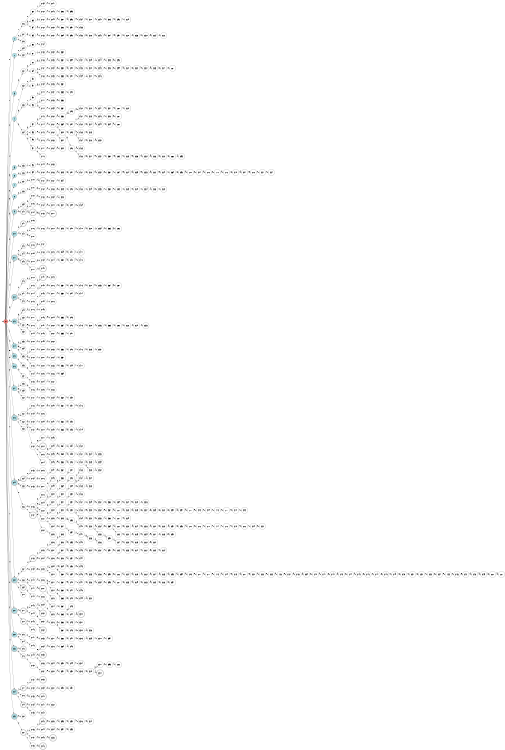 digraph APTAALF {
__start0 [style = invis, shape = none, label = "", width = 0, height = 0];

rankdir=LR;
size="8,5";

s0 [style="filled", color="black", fillcolor="#ff817b" shape="circle", label="q0"];
s1 [style="filled", color="black", fillcolor="powderblue" shape="circle", label="q1"];
s2 [style="filled", color="black", fillcolor="powderblue" shape="circle", label="q2"];
s3 [style="filled", color="black", fillcolor="powderblue" shape="circle", label="q3"];
s4 [style="filled", color="black", fillcolor="powderblue" shape="circle", label="q4"];
s5 [style="filled", color="black", fillcolor="powderblue" shape="circle", label="q5"];
s6 [style="filled", color="black", fillcolor="powderblue" shape="circle", label="q6"];
s7 [style="filled", color="black", fillcolor="powderblue" shape="circle", label="q7"];
s8 [style="filled", color="black", fillcolor="powderblue" shape="circle", label="q8"];
s9 [style="rounded,filled", color="black", fillcolor="powderblue" shape="doublecircle", label="q9"];
s10 [style="filled", color="black", fillcolor="powderblue" shape="circle", label="q10"];
s11 [style="rounded,filled", color="black", fillcolor="powderblue" shape="doublecircle", label="q11"];
s12 [style="rounded,filled", color="black", fillcolor="powderblue" shape="doublecircle", label="q12"];
s13 [style="filled", color="black", fillcolor="powderblue" shape="circle", label="q13"];
s14 [style="filled", color="black", fillcolor="powderblue" shape="circle", label="q14"];
s15 [style="filled", color="black", fillcolor="powderblue" shape="circle", label="q15"];
s16 [style="filled", color="black", fillcolor="powderblue" shape="circle", label="q16"];
s17 [style="filled", color="black", fillcolor="powderblue" shape="circle", label="q17"];
s18 [style="rounded,filled", color="black", fillcolor="powderblue" shape="doublecircle", label="q18"];
s19 [style="rounded,filled", color="black", fillcolor="powderblue" shape="doublecircle", label="q19"];
s20 [style="rounded,filled", color="black", fillcolor="powderblue" shape="doublecircle", label="q20"];
s21 [style="rounded,filled", color="black", fillcolor="powderblue" shape="doublecircle", label="q21"];
s22 [style="filled", color="black", fillcolor="powderblue" shape="circle", label="q22"];
s23 [style="rounded,filled", color="black", fillcolor="powderblue" shape="doublecircle", label="q23"];
s24 [style="rounded,filled", color="black", fillcolor="powderblue" shape="doublecircle", label="q24"];
s25 [style="rounded,filled", color="black", fillcolor="powderblue" shape="doublecircle", label="q25"];
s26 [style="filled", color="black", fillcolor="white" shape="circle", label="q26"];
s27 [style="filled", color="black", fillcolor="white" shape="circle", label="q27"];
s28 [style="filled", color="black", fillcolor="white" shape="circle", label="q28"];
s29 [style="filled", color="black", fillcolor="white" shape="circle", label="q29"];
s30 [style="filled", color="black", fillcolor="white" shape="circle", label="q30"];
s31 [style="filled", color="black", fillcolor="white" shape="circle", label="q31"];
s32 [style="filled", color="black", fillcolor="white" shape="circle", label="q32"];
s33 [style="filled", color="black", fillcolor="white" shape="circle", label="q33"];
s34 [style="filled", color="black", fillcolor="white" shape="circle", label="q34"];
s35 [style="filled", color="black", fillcolor="white" shape="circle", label="q35"];
s36 [style="filled", color="black", fillcolor="white" shape="circle", label="q36"];
s37 [style="filled", color="black", fillcolor="white" shape="circle", label="q37"];
s38 [style="filled", color="black", fillcolor="white" shape="circle", label="q38"];
s39 [style="filled", color="black", fillcolor="white" shape="circle", label="q39"];
s40 [style="rounded,filled", color="black", fillcolor="white" shape="doublecircle", label="q40"];
s41 [style="rounded,filled", color="black", fillcolor="white" shape="doublecircle", label="q41"];
s42 [style="filled", color="black", fillcolor="white" shape="circle", label="q42"];
s43 [style="filled", color="black", fillcolor="white" shape="circle", label="q43"];
s44 [style="filled", color="black", fillcolor="white" shape="circle", label="q44"];
s45 [style="rounded,filled", color="black", fillcolor="white" shape="doublecircle", label="q45"];
s46 [style="filled", color="black", fillcolor="white" shape="circle", label="q46"];
s47 [style="filled", color="black", fillcolor="white" shape="circle", label="q47"];
s48 [style="filled", color="black", fillcolor="white" shape="circle", label="q48"];
s49 [style="filled", color="black", fillcolor="white" shape="circle", label="q49"];
s50 [style="filled", color="black", fillcolor="white" shape="circle", label="q50"];
s51 [style="filled", color="black", fillcolor="white" shape="circle", label="q51"];
s52 [style="filled", color="black", fillcolor="white" shape="circle", label="q52"];
s53 [style="filled", color="black", fillcolor="white" shape="circle", label="q53"];
s54 [style="filled", color="black", fillcolor="white" shape="circle", label="q54"];
s55 [style="filled", color="black", fillcolor="white" shape="circle", label="q55"];
s56 [style="filled", color="black", fillcolor="white" shape="circle", label="q56"];
s57 [style="filled", color="black", fillcolor="white" shape="circle", label="q57"];
s58 [style="filled", color="black", fillcolor="white" shape="circle", label="q58"];
s59 [style="filled", color="black", fillcolor="white" shape="circle", label="q59"];
s60 [style="filled", color="black", fillcolor="white" shape="circle", label="q60"];
s61 [style="filled", color="black", fillcolor="white" shape="circle", label="q61"];
s62 [style="filled", color="black", fillcolor="white" shape="circle", label="q62"];
s63 [style="filled", color="black", fillcolor="white" shape="circle", label="q63"];
s64 [style="rounded,filled", color="black", fillcolor="white" shape="doublecircle", label="q64"];
s65 [style="filled", color="black", fillcolor="white" shape="circle", label="q65"];
s66 [style="filled", color="black", fillcolor="white" shape="circle", label="q66"];
s67 [style="filled", color="black", fillcolor="white" shape="circle", label="q67"];
s68 [style="filled", color="black", fillcolor="white" shape="circle", label="q68"];
s69 [style="rounded,filled", color="black", fillcolor="white" shape="doublecircle", label="q69"];
s70 [style="filled", color="black", fillcolor="white" shape="circle", label="q70"];
s71 [style="rounded,filled", color="black", fillcolor="white" shape="doublecircle", label="q71"];
s72 [style="rounded,filled", color="black", fillcolor="white" shape="doublecircle", label="q72"];
s73 [style="filled", color="black", fillcolor="white" shape="circle", label="q73"];
s74 [style="filled", color="black", fillcolor="white" shape="circle", label="q74"];
s75 [style="rounded,filled", color="black", fillcolor="white" shape="doublecircle", label="q75"];
s76 [style="filled", color="black", fillcolor="white" shape="circle", label="q76"];
s77 [style="rounded,filled", color="black", fillcolor="white" shape="doublecircle", label="q77"];
s78 [style="filled", color="black", fillcolor="white" shape="circle", label="q78"];
s79 [style="rounded,filled", color="black", fillcolor="white" shape="doublecircle", label="q79"];
s80 [style="filled", color="black", fillcolor="white" shape="circle", label="q80"];
s81 [style="rounded,filled", color="black", fillcolor="white" shape="doublecircle", label="q81"];
s82 [style="filled", color="black", fillcolor="white" shape="circle", label="q82"];
s83 [style="filled", color="black", fillcolor="white" shape="circle", label="q83"];
s84 [style="filled", color="black", fillcolor="white" shape="circle", label="q84"];
s85 [style="filled", color="black", fillcolor="white" shape="circle", label="q85"];
s86 [style="filled", color="black", fillcolor="white" shape="circle", label="q86"];
s87 [style="filled", color="black", fillcolor="white" shape="circle", label="q87"];
s88 [style="filled", color="black", fillcolor="white" shape="circle", label="q88"];
s89 [style="filled", color="black", fillcolor="white" shape="circle", label="q89"];
s90 [style="filled", color="black", fillcolor="white" shape="circle", label="q90"];
s91 [style="filled", color="black", fillcolor="white" shape="circle", label="q91"];
s92 [style="filled", color="black", fillcolor="white" shape="circle", label="q92"];
s93 [style="filled", color="black", fillcolor="white" shape="circle", label="q93"];
s94 [style="filled", color="black", fillcolor="white" shape="circle", label="q94"];
s95 [style="filled", color="black", fillcolor="white" shape="circle", label="q95"];
s96 [style="filled", color="black", fillcolor="white" shape="circle", label="q96"];
s97 [style="filled", color="black", fillcolor="white" shape="circle", label="q97"];
s98 [style="filled", color="black", fillcolor="white" shape="circle", label="q98"];
s99 [style="filled", color="black", fillcolor="white" shape="circle", label="q99"];
s100 [style="filled", color="black", fillcolor="white" shape="circle", label="q100"];
s101 [style="filled", color="black", fillcolor="white" shape="circle", label="q101"];
s102 [style="filled", color="black", fillcolor="white" shape="circle", label="q102"];
s103 [style="filled", color="black", fillcolor="white" shape="circle", label="q103"];
s104 [style="rounded,filled", color="black", fillcolor="white" shape="doublecircle", label="q104"];
s105 [style="filled", color="black", fillcolor="white" shape="circle", label="q105"];
s106 [style="filled", color="black", fillcolor="white" shape="circle", label="q106"];
s107 [style="filled", color="black", fillcolor="white" shape="circle", label="q107"];
s108 [style="rounded,filled", color="black", fillcolor="white" shape="doublecircle", label="q108"];
s109 [style="filled", color="black", fillcolor="white" shape="circle", label="q109"];
s110 [style="filled", color="black", fillcolor="white" shape="circle", label="q110"];
s111 [style="filled", color="black", fillcolor="white" shape="circle", label="q111"];
s112 [style="filled", color="black", fillcolor="white" shape="circle", label="q112"];
s113 [style="filled", color="black", fillcolor="white" shape="circle", label="q113"];
s114 [style="filled", color="black", fillcolor="white" shape="circle", label="q114"];
s115 [style="filled", color="black", fillcolor="white" shape="circle", label="q115"];
s116 [style="filled", color="black", fillcolor="white" shape="circle", label="q116"];
s117 [style="filled", color="black", fillcolor="white" shape="circle", label="q117"];
s118 [style="filled", color="black", fillcolor="white" shape="circle", label="q118"];
s119 [style="filled", color="black", fillcolor="white" shape="circle", label="q119"];
s120 [style="filled", color="black", fillcolor="white" shape="circle", label="q120"];
s121 [style="filled", color="black", fillcolor="white" shape="circle", label="q121"];
s122 [style="filled", color="black", fillcolor="white" shape="circle", label="q122"];
s123 [style="filled", color="black", fillcolor="white" shape="circle", label="q123"];
s124 [style="filled", color="black", fillcolor="white" shape="circle", label="q124"];
s125 [style="filled", color="black", fillcolor="white" shape="circle", label="q125"];
s126 [style="filled", color="black", fillcolor="white" shape="circle", label="q126"];
s127 [style="filled", color="black", fillcolor="white" shape="circle", label="q127"];
s128 [style="filled", color="black", fillcolor="white" shape="circle", label="q128"];
s129 [style="filled", color="black", fillcolor="white" shape="circle", label="q129"];
s130 [style="filled", color="black", fillcolor="white" shape="circle", label="q130"];
s131 [style="filled", color="black", fillcolor="white" shape="circle", label="q131"];
s132 [style="filled", color="black", fillcolor="white" shape="circle", label="q132"];
s133 [style="filled", color="black", fillcolor="white" shape="circle", label="q133"];
s134 [style="filled", color="black", fillcolor="white" shape="circle", label="q134"];
s135 [style="filled", color="black", fillcolor="white" shape="circle", label="q135"];
s136 [style="filled", color="black", fillcolor="white" shape="circle", label="q136"];
s137 [style="rounded,filled", color="black", fillcolor="white" shape="doublecircle", label="q137"];
s138 [style="rounded,filled", color="black", fillcolor="white" shape="doublecircle", label="q138"];
s139 [style="filled", color="black", fillcolor="white" shape="circle", label="q139"];
s140 [style="filled", color="black", fillcolor="white" shape="circle", label="q140"];
s141 [style="filled", color="black", fillcolor="white" shape="circle", label="q141"];
s142 [style="filled", color="black", fillcolor="white" shape="circle", label="q142"];
s143 [style="filled", color="black", fillcolor="white" shape="circle", label="q143"];
s144 [style="filled", color="black", fillcolor="white" shape="circle", label="q144"];
s145 [style="filled", color="black", fillcolor="white" shape="circle", label="q145"];
s146 [style="filled", color="black", fillcolor="white" shape="circle", label="q146"];
s147 [style="filled", color="black", fillcolor="white" shape="circle", label="q147"];
s148 [style="filled", color="black", fillcolor="white" shape="circle", label="q148"];
s149 [style="filled", color="black", fillcolor="white" shape="circle", label="q149"];
s150 [style="filled", color="black", fillcolor="white" shape="circle", label="q150"];
s151 [style="filled", color="black", fillcolor="white" shape="circle", label="q151"];
s152 [style="filled", color="black", fillcolor="white" shape="circle", label="q152"];
s153 [style="filled", color="black", fillcolor="white" shape="circle", label="q153"];
s154 [style="filled", color="black", fillcolor="white" shape="circle", label="q154"];
s155 [style="filled", color="black", fillcolor="white" shape="circle", label="q155"];
s156 [style="filled", color="black", fillcolor="white" shape="circle", label="q156"];
s157 [style="filled", color="black", fillcolor="white" shape="circle", label="q157"];
s158 [style="filled", color="black", fillcolor="white" shape="circle", label="q158"];
s159 [style="filled", color="black", fillcolor="white" shape="circle", label="q159"];
s160 [style="filled", color="black", fillcolor="white" shape="circle", label="q160"];
s161 [style="filled", color="black", fillcolor="white" shape="circle", label="q161"];
s162 [style="filled", color="black", fillcolor="white" shape="circle", label="q162"];
s163 [style="filled", color="black", fillcolor="white" shape="circle", label="q163"];
s164 [style="filled", color="black", fillcolor="white" shape="circle", label="q164"];
s165 [style="filled", color="black", fillcolor="white" shape="circle", label="q165"];
s166 [style="filled", color="black", fillcolor="white" shape="circle", label="q166"];
s167 [style="filled", color="black", fillcolor="white" shape="circle", label="q167"];
s168 [style="filled", color="black", fillcolor="white" shape="circle", label="q168"];
s169 [style="filled", color="black", fillcolor="white" shape="circle", label="q169"];
s170 [style="filled", color="black", fillcolor="white" shape="circle", label="q170"];
s171 [style="filled", color="black", fillcolor="white" shape="circle", label="q171"];
s172 [style="filled", color="black", fillcolor="white" shape="circle", label="q172"];
s173 [style="filled", color="black", fillcolor="white" shape="circle", label="q173"];
s174 [style="filled", color="black", fillcolor="white" shape="circle", label="q174"];
s175 [style="filled", color="black", fillcolor="white" shape="circle", label="q175"];
s176 [style="filled", color="black", fillcolor="white" shape="circle", label="q176"];
s177 [style="filled", color="black", fillcolor="white" shape="circle", label="q177"];
s178 [style="filled", color="black", fillcolor="white" shape="circle", label="q178"];
s179 [style="filled", color="black", fillcolor="white" shape="circle", label="q179"];
s180 [style="filled", color="black", fillcolor="white" shape="circle", label="q180"];
s181 [style="rounded,filled", color="black", fillcolor="white" shape="doublecircle", label="q181"];
s182 [style="filled", color="black", fillcolor="white" shape="circle", label="q182"];
s183 [style="filled", color="black", fillcolor="white" shape="circle", label="q183"];
s184 [style="filled", color="black", fillcolor="white" shape="circle", label="q184"];
s185 [style="rounded,filled", color="black", fillcolor="white" shape="doublecircle", label="q185"];
s186 [style="filled", color="black", fillcolor="white" shape="circle", label="q186"];
s187 [style="filled", color="black", fillcolor="white" shape="circle", label="q187"];
s188 [style="filled", color="black", fillcolor="white" shape="circle", label="q188"];
s189 [style="filled", color="black", fillcolor="white" shape="circle", label="q189"];
s190 [style="rounded,filled", color="black", fillcolor="white" shape="doublecircle", label="q190"];
s191 [style="rounded,filled", color="black", fillcolor="white" shape="doublecircle", label="q191"];
s192 [style="filled", color="black", fillcolor="white" shape="circle", label="q192"];
s193 [style="filled", color="black", fillcolor="white" shape="circle", label="q193"];
s194 [style="filled", color="black", fillcolor="white" shape="circle", label="q194"];
s195 [style="filled", color="black", fillcolor="white" shape="circle", label="q195"];
s196 [style="filled", color="black", fillcolor="white" shape="circle", label="q196"];
s197 [style="filled", color="black", fillcolor="white" shape="circle", label="q197"];
s198 [style="filled", color="black", fillcolor="white" shape="circle", label="q198"];
s199 [style="filled", color="black", fillcolor="white" shape="circle", label="q199"];
s200 [style="filled", color="black", fillcolor="white" shape="circle", label="q200"];
s201 [style="filled", color="black", fillcolor="white" shape="circle", label="q201"];
s202 [style="filled", color="black", fillcolor="white" shape="circle", label="q202"];
s203 [style="filled", color="black", fillcolor="white" shape="circle", label="q203"];
s204 [style="filled", color="black", fillcolor="white" shape="circle", label="q204"];
s205 [style="filled", color="black", fillcolor="white" shape="circle", label="q205"];
s206 [style="filled", color="black", fillcolor="white" shape="circle", label="q206"];
s207 [style="filled", color="black", fillcolor="white" shape="circle", label="q207"];
s208 [style="filled", color="black", fillcolor="white" shape="circle", label="q208"];
s209 [style="filled", color="black", fillcolor="white" shape="circle", label="q209"];
s210 [style="filled", color="black", fillcolor="white" shape="circle", label="q210"];
s211 [style="filled", color="black", fillcolor="white" shape="circle", label="q211"];
s212 [style="rounded,filled", color="black", fillcolor="white" shape="doublecircle", label="q212"];
s213 [style="filled", color="black", fillcolor="white" shape="circle", label="q213"];
s214 [style="filled", color="black", fillcolor="white" shape="circle", label="q214"];
s215 [style="filled", color="black", fillcolor="white" shape="circle", label="q215"];
s216 [style="filled", color="black", fillcolor="white" shape="circle", label="q216"];
s217 [style="filled", color="black", fillcolor="white" shape="circle", label="q217"];
s218 [style="filled", color="black", fillcolor="white" shape="circle", label="q218"];
s219 [style="filled", color="black", fillcolor="white" shape="circle", label="q219"];
s220 [style="filled", color="black", fillcolor="white" shape="circle", label="q220"];
s221 [style="filled", color="black", fillcolor="white" shape="circle", label="q221"];
s222 [style="filled", color="black", fillcolor="white" shape="circle", label="q222"];
s223 [style="filled", color="black", fillcolor="white" shape="circle", label="q223"];
s224 [style="filled", color="black", fillcolor="white" shape="circle", label="q224"];
s225 [style="filled", color="black", fillcolor="white" shape="circle", label="q225"];
s226 [style="filled", color="black", fillcolor="white" shape="circle", label="q226"];
s227 [style="rounded,filled", color="black", fillcolor="white" shape="doublecircle", label="q227"];
s228 [style="filled", color="black", fillcolor="white" shape="circle", label="q228"];
s229 [style="filled", color="black", fillcolor="white" shape="circle", label="q229"];
s230 [style="rounded,filled", color="black", fillcolor="white" shape="doublecircle", label="q230"];
s231 [style="filled", color="black", fillcolor="white" shape="circle", label="q231"];
s232 [style="rounded,filled", color="black", fillcolor="white" shape="doublecircle", label="q232"];
s233 [style="filled", color="black", fillcolor="white" shape="circle", label="q233"];
s234 [style="filled", color="black", fillcolor="white" shape="circle", label="q234"];
s235 [style="rounded,filled", color="black", fillcolor="white" shape="doublecircle", label="q235"];
s236 [style="filled", color="black", fillcolor="white" shape="circle", label="q236"];
s237 [style="filled", color="black", fillcolor="white" shape="circle", label="q237"];
s238 [style="rounded,filled", color="black", fillcolor="white" shape="doublecircle", label="q238"];
s239 [style="filled", color="black", fillcolor="white" shape="circle", label="q239"];
s240 [style="rounded,filled", color="black", fillcolor="white" shape="doublecircle", label="q240"];
s241 [style="filled", color="black", fillcolor="white" shape="circle", label="q241"];
s242 [style="filled", color="black", fillcolor="white" shape="circle", label="q242"];
s243 [style="rounded,filled", color="black", fillcolor="white" shape="doublecircle", label="q243"];
s244 [style="filled", color="black", fillcolor="white" shape="circle", label="q244"];
s245 [style="filled", color="black", fillcolor="white" shape="circle", label="q245"];
s246 [style="rounded,filled", color="black", fillcolor="white" shape="doublecircle", label="q246"];
s247 [style="filled", color="black", fillcolor="white" shape="circle", label="q247"];
s248 [style="filled", color="black", fillcolor="white" shape="circle", label="q248"];
s249 [style="filled", color="black", fillcolor="white" shape="circle", label="q249"];
s250 [style="filled", color="black", fillcolor="white" shape="circle", label="q250"];
s251 [style="filled", color="black", fillcolor="white" shape="circle", label="q251"];
s252 [style="filled", color="black", fillcolor="white" shape="circle", label="q252"];
s253 [style="filled", color="black", fillcolor="white" shape="circle", label="q253"];
s254 [style="filled", color="black", fillcolor="white" shape="circle", label="q254"];
s255 [style="filled", color="black", fillcolor="white" shape="circle", label="q255"];
s256 [style="filled", color="black", fillcolor="white" shape="circle", label="q256"];
s257 [style="filled", color="black", fillcolor="white" shape="circle", label="q257"];
s258 [style="filled", color="black", fillcolor="white" shape="circle", label="q258"];
s259 [style="filled", color="black", fillcolor="white" shape="circle", label="q259"];
s260 [style="filled", color="black", fillcolor="white" shape="circle", label="q260"];
s261 [style="filled", color="black", fillcolor="white" shape="circle", label="q261"];
s262 [style="filled", color="black", fillcolor="white" shape="circle", label="q262"];
s263 [style="filled", color="black", fillcolor="white" shape="circle", label="q263"];
s264 [style="filled", color="black", fillcolor="white" shape="circle", label="q264"];
s265 [style="filled", color="black", fillcolor="white" shape="circle", label="q265"];
s266 [style="filled", color="black", fillcolor="white" shape="circle", label="q266"];
s267 [style="filled", color="black", fillcolor="white" shape="circle", label="q267"];
s268 [style="filled", color="black", fillcolor="white" shape="circle", label="q268"];
s269 [style="filled", color="black", fillcolor="white" shape="circle", label="q269"];
s270 [style="filled", color="black", fillcolor="white" shape="circle", label="q270"];
s271 [style="rounded,filled", color="black", fillcolor="white" shape="doublecircle", label="q271"];
s272 [style="filled", color="black", fillcolor="white" shape="circle", label="q272"];
s273 [style="filled", color="black", fillcolor="white" shape="circle", label="q273"];
s274 [style="filled", color="black", fillcolor="white" shape="circle", label="q274"];
s275 [style="filled", color="black", fillcolor="white" shape="circle", label="q275"];
s276 [style="filled", color="black", fillcolor="white" shape="circle", label="q276"];
s277 [style="filled", color="black", fillcolor="white" shape="circle", label="q277"];
s278 [style="filled", color="black", fillcolor="white" shape="circle", label="q278"];
s279 [style="filled", color="black", fillcolor="white" shape="circle", label="q279"];
s280 [style="filled", color="black", fillcolor="white" shape="circle", label="q280"];
s281 [style="filled", color="black", fillcolor="white" shape="circle", label="q281"];
s282 [style="filled", color="black", fillcolor="white" shape="circle", label="q282"];
s283 [style="filled", color="black", fillcolor="white" shape="circle", label="q283"];
s284 [style="filled", color="black", fillcolor="white" shape="circle", label="q284"];
s285 [style="filled", color="black", fillcolor="white" shape="circle", label="q285"];
s286 [style="filled", color="black", fillcolor="white" shape="circle", label="q286"];
s287 [style="filled", color="black", fillcolor="white" shape="circle", label="q287"];
s288 [style="filled", color="black", fillcolor="white" shape="circle", label="q288"];
s289 [style="filled", color="black", fillcolor="white" shape="circle", label="q289"];
s290 [style="filled", color="black", fillcolor="white" shape="circle", label="q290"];
s291 [style="filled", color="black", fillcolor="white" shape="circle", label="q291"];
s292 [style="filled", color="black", fillcolor="white" shape="circle", label="q292"];
s293 [style="filled", color="black", fillcolor="white" shape="circle", label="q293"];
s294 [style="filled", color="black", fillcolor="white" shape="circle", label="q294"];
s295 [style="filled", color="black", fillcolor="white" shape="circle", label="q295"];
s296 [style="filled", color="black", fillcolor="white" shape="circle", label="q296"];
s297 [style="filled", color="black", fillcolor="white" shape="circle", label="q297"];
s298 [style="filled", color="black", fillcolor="white" shape="circle", label="q298"];
s299 [style="filled", color="black", fillcolor="white" shape="circle", label="q299"];
s300 [style="filled", color="black", fillcolor="white" shape="circle", label="q300"];
s301 [style="filled", color="black", fillcolor="white" shape="circle", label="q301"];
s302 [style="filled", color="black", fillcolor="white" shape="circle", label="q302"];
s303 [style="filled", color="black", fillcolor="white" shape="circle", label="q303"];
s304 [style="filled", color="black", fillcolor="white" shape="circle", label="q304"];
s305 [style="filled", color="black", fillcolor="white" shape="circle", label="q305"];
s306 [style="filled", color="black", fillcolor="white" shape="circle", label="q306"];
s307 [style="filled", color="black", fillcolor="white" shape="circle", label="q307"];
s308 [style="filled", color="black", fillcolor="white" shape="circle", label="q308"];
s309 [style="filled", color="black", fillcolor="white" shape="circle", label="q309"];
s310 [style="filled", color="black", fillcolor="white" shape="circle", label="q310"];
s311 [style="filled", color="black", fillcolor="white" shape="circle", label="q311"];
s312 [style="filled", color="black", fillcolor="white" shape="circle", label="q312"];
s313 [style="filled", color="black", fillcolor="white" shape="circle", label="q313"];
s314 [style="filled", color="black", fillcolor="white" shape="circle", label="q314"];
s315 [style="filled", color="black", fillcolor="white" shape="circle", label="q315"];
s316 [style="filled", color="black", fillcolor="white" shape="circle", label="q316"];
s317 [style="filled", color="black", fillcolor="white" shape="circle", label="q317"];
s318 [style="filled", color="black", fillcolor="white" shape="circle", label="q318"];
s319 [style="filled", color="black", fillcolor="white" shape="circle", label="q319"];
s320 [style="filled", color="black", fillcolor="white" shape="circle", label="q320"];
s321 [style="filled", color="black", fillcolor="white" shape="circle", label="q321"];
s322 [style="filled", color="black", fillcolor="white" shape="circle", label="q322"];
s323 [style="filled", color="black", fillcolor="white" shape="circle", label="q323"];
s324 [style="filled", color="black", fillcolor="white" shape="circle", label="q324"];
s325 [style="rounded,filled", color="black", fillcolor="white" shape="doublecircle", label="q325"];
s326 [style="filled", color="black", fillcolor="white" shape="circle", label="q326"];
s327 [style="filled", color="black", fillcolor="white" shape="circle", label="q327"];
s328 [style="filled", color="black", fillcolor="white" shape="circle", label="q328"];
s329 [style="filled", color="black", fillcolor="white" shape="circle", label="q329"];
s330 [style="filled", color="black", fillcolor="white" shape="circle", label="q330"];
s331 [style="filled", color="black", fillcolor="white" shape="circle", label="q331"];
s332 [style="filled", color="black", fillcolor="white" shape="circle", label="q332"];
s333 [style="filled", color="black", fillcolor="white" shape="circle", label="q333"];
s334 [style="filled", color="black", fillcolor="white" shape="circle", label="q334"];
s335 [style="filled", color="black", fillcolor="white" shape="circle", label="q335"];
s336 [style="filled", color="black", fillcolor="white" shape="circle", label="q336"];
s337 [style="filled", color="black", fillcolor="white" shape="circle", label="q337"];
s338 [style="filled", color="black", fillcolor="white" shape="circle", label="q338"];
s339 [style="filled", color="black", fillcolor="white" shape="circle", label="q339"];
s340 [style="filled", color="black", fillcolor="white" shape="circle", label="q340"];
s341 [style="filled", color="black", fillcolor="white" shape="circle", label="q341"];
s342 [style="filled", color="black", fillcolor="white" shape="circle", label="q342"];
s343 [style="filled", color="black", fillcolor="white" shape="circle", label="q343"];
s344 [style="filled", color="black", fillcolor="white" shape="circle", label="q344"];
s345 [style="filled", color="black", fillcolor="white" shape="circle", label="q345"];
s346 [style="filled", color="black", fillcolor="white" shape="circle", label="q346"];
s347 [style="filled", color="black", fillcolor="white" shape="circle", label="q347"];
s348 [style="filled", color="black", fillcolor="white" shape="circle", label="q348"];
s349 [style="filled", color="black", fillcolor="white" shape="circle", label="q349"];
s350 [style="filled", color="black", fillcolor="white" shape="circle", label="q350"];
s351 [style="filled", color="black", fillcolor="white" shape="circle", label="q351"];
s352 [style="filled", color="black", fillcolor="white" shape="circle", label="q352"];
s353 [style="filled", color="black", fillcolor="white" shape="circle", label="q353"];
s354 [style="filled", color="black", fillcolor="white" shape="circle", label="q354"];
s355 [style="filled", color="black", fillcolor="white" shape="circle", label="q355"];
s356 [style="filled", color="black", fillcolor="white" shape="circle", label="q356"];
s357 [style="filled", color="black", fillcolor="white" shape="circle", label="q357"];
s358 [style="filled", color="black", fillcolor="white" shape="circle", label="q358"];
s359 [style="filled", color="black", fillcolor="white" shape="circle", label="q359"];
s360 [style="filled", color="black", fillcolor="white" shape="circle", label="q360"];
s361 [style="filled", color="black", fillcolor="white" shape="circle", label="q361"];
s362 [style="filled", color="black", fillcolor="white" shape="circle", label="q362"];
s363 [style="filled", color="black", fillcolor="white" shape="circle", label="q363"];
s364 [style="filled", color="black", fillcolor="white" shape="circle", label="q364"];
s365 [style="filled", color="black", fillcolor="white" shape="circle", label="q365"];
s366 [style="filled", color="black", fillcolor="white" shape="circle", label="q366"];
s367 [style="filled", color="black", fillcolor="white" shape="circle", label="q367"];
s368 [style="filled", color="black", fillcolor="white" shape="circle", label="q368"];
s369 [style="filled", color="black", fillcolor="white" shape="circle", label="q369"];
s370 [style="filled", color="black", fillcolor="white" shape="circle", label="q370"];
s371 [style="filled", color="black", fillcolor="white" shape="circle", label="q371"];
s372 [style="filled", color="black", fillcolor="white" shape="circle", label="q372"];
s373 [style="filled", color="black", fillcolor="white" shape="circle", label="q373"];
s374 [style="filled", color="black", fillcolor="white" shape="circle", label="q374"];
s375 [style="filled", color="black", fillcolor="white" shape="circle", label="q375"];
s376 [style="filled", color="black", fillcolor="white" shape="circle", label="q376"];
s377 [style="filled", color="black", fillcolor="white" shape="circle", label="q377"];
s378 [style="filled", color="black", fillcolor="white" shape="circle", label="q378"];
s379 [style="filled", color="black", fillcolor="white" shape="circle", label="q379"];
s380 [style="filled", color="black", fillcolor="white" shape="circle", label="q380"];
s381 [style="filled", color="black", fillcolor="white" shape="circle", label="q381"];
s382 [style="filled", color="black", fillcolor="white" shape="circle", label="q382"];
s383 [style="filled", color="black", fillcolor="white" shape="circle", label="q383"];
s384 [style="filled", color="black", fillcolor="white" shape="circle", label="q384"];
s385 [style="filled", color="black", fillcolor="white" shape="circle", label="q385"];
s386 [style="filled", color="black", fillcolor="white" shape="circle", label="q386"];
s387 [style="filled", color="black", fillcolor="white" shape="circle", label="q387"];
s388 [style="filled", color="black", fillcolor="white" shape="circle", label="q388"];
s389 [style="filled", color="black", fillcolor="white" shape="circle", label="q389"];
s390 [style="filled", color="black", fillcolor="white" shape="circle", label="q390"];
s391 [style="filled", color="black", fillcolor="white" shape="circle", label="q391"];
s392 [style="filled", color="black", fillcolor="white" shape="circle", label="q392"];
s393 [style="filled", color="black", fillcolor="white" shape="circle", label="q393"];
s394 [style="filled", color="black", fillcolor="white" shape="circle", label="q394"];
s395 [style="filled", color="black", fillcolor="white" shape="circle", label="q395"];
s396 [style="filled", color="black", fillcolor="white" shape="circle", label="q396"];
s397 [style="filled", color="black", fillcolor="white" shape="circle", label="q397"];
s398 [style="filled", color="black", fillcolor="white" shape="circle", label="q398"];
s399 [style="filled", color="black", fillcolor="white" shape="circle", label="q399"];
s400 [style="filled", color="black", fillcolor="white" shape="circle", label="q400"];
s401 [style="filled", color="black", fillcolor="white" shape="circle", label="q401"];
s402 [style="filled", color="black", fillcolor="white" shape="circle", label="q402"];
s403 [style="filled", color="black", fillcolor="white" shape="circle", label="q403"];
s404 [style="filled", color="black", fillcolor="white" shape="circle", label="q404"];
s405 [style="filled", color="black", fillcolor="white" shape="circle", label="q405"];
s406 [style="filled", color="black", fillcolor="white" shape="circle", label="q406"];
s407 [style="filled", color="black", fillcolor="white" shape="circle", label="q407"];
s408 [style="filled", color="black", fillcolor="white" shape="circle", label="q408"];
s409 [style="filled", color="black", fillcolor="white" shape="circle", label="q409"];
s410 [style="filled", color="black", fillcolor="white" shape="circle", label="q410"];
s411 [style="filled", color="black", fillcolor="white" shape="circle", label="q411"];
s412 [style="filled", color="black", fillcolor="white" shape="circle", label="q412"];
s413 [style="filled", color="black", fillcolor="white" shape="circle", label="q413"];
s414 [style="filled", color="black", fillcolor="white" shape="circle", label="q414"];
s415 [style="filled", color="black", fillcolor="white" shape="circle", label="q415"];
s416 [style="filled", color="black", fillcolor="white" shape="circle", label="q416"];
s417 [style="filled", color="black", fillcolor="white" shape="circle", label="q417"];
s418 [style="filled", color="black", fillcolor="white" shape="circle", label="q418"];
s419 [style="filled", color="black", fillcolor="white" shape="circle", label="q419"];
s420 [style="filled", color="black", fillcolor="white" shape="circle", label="q420"];
s421 [style="filled", color="black", fillcolor="white" shape="circle", label="q421"];
s422 [style="filled", color="black", fillcolor="white" shape="circle", label="q422"];
s423 [style="filled", color="black", fillcolor="white" shape="circle", label="q423"];
s424 [style="filled", color="black", fillcolor="white" shape="circle", label="q424"];
s425 [style="filled", color="black", fillcolor="white" shape="circle", label="q425"];
s426 [style="filled", color="black", fillcolor="white" shape="circle", label="q426"];
s427 [style="filled", color="black", fillcolor="white" shape="circle", label="q427"];
s428 [style="filled", color="black", fillcolor="white" shape="circle", label="q428"];
s429 [style="filled", color="black", fillcolor="white" shape="circle", label="q429"];
s430 [style="filled", color="black", fillcolor="white" shape="circle", label="q430"];
s431 [style="filled", color="black", fillcolor="white" shape="circle", label="q431"];
s432 [style="filled", color="black", fillcolor="white" shape="circle", label="q432"];
s433 [style="filled", color="black", fillcolor="white" shape="circle", label="q433"];
s434 [style="filled", color="black", fillcolor="white" shape="circle", label="q434"];
s435 [style="filled", color="black", fillcolor="white" shape="circle", label="q435"];
s436 [style="filled", color="black", fillcolor="white" shape="circle", label="q436"];
s437 [style="filled", color="black", fillcolor="white" shape="circle", label="q437"];
s438 [style="filled", color="black", fillcolor="white" shape="circle", label="q438"];
s439 [style="filled", color="black", fillcolor="white" shape="circle", label="q439"];
s440 [style="filled", color="black", fillcolor="white" shape="circle", label="q440"];
s441 [style="filled", color="black", fillcolor="white" shape="circle", label="q441"];
s442 [style="filled", color="black", fillcolor="white" shape="circle", label="q442"];
s443 [style="filled", color="black", fillcolor="white" shape="circle", label="q443"];
s444 [style="filled", color="black", fillcolor="white" shape="circle", label="q444"];
s445 [style="filled", color="black", fillcolor="white" shape="circle", label="q445"];
s446 [style="filled", color="black", fillcolor="white" shape="circle", label="q446"];
s447 [style="filled", color="black", fillcolor="white" shape="circle", label="q447"];
s448 [style="filled", color="black", fillcolor="white" shape="circle", label="q448"];
s449 [style="filled", color="black", fillcolor="white" shape="circle", label="q449"];
s450 [style="filled", color="black", fillcolor="white" shape="circle", label="q450"];
s451 [style="filled", color="black", fillcolor="white" shape="circle", label="q451"];
s452 [style="filled", color="black", fillcolor="white" shape="circle", label="q452"];
s453 [style="filled", color="black", fillcolor="white" shape="circle", label="q453"];
s454 [style="filled", color="black", fillcolor="white" shape="circle", label="q454"];
s455 [style="filled", color="black", fillcolor="white" shape="circle", label="q455"];
s456 [style="filled", color="black", fillcolor="white" shape="circle", label="q456"];
s457 [style="filled", color="black", fillcolor="white" shape="circle", label="q457"];
s458 [style="filled", color="black", fillcolor="white" shape="circle", label="q458"];
s459 [style="filled", color="black", fillcolor="white" shape="circle", label="q459"];
s460 [style="filled", color="black", fillcolor="white" shape="circle", label="q460"];
s461 [style="filled", color="black", fillcolor="white" shape="circle", label="q461"];
s462 [style="filled", color="black", fillcolor="white" shape="circle", label="q462"];
s463 [style="filled", color="black", fillcolor="white" shape="circle", label="q463"];
s464 [style="filled", color="black", fillcolor="white" shape="circle", label="q464"];
s465 [style="filled", color="black", fillcolor="white" shape="circle", label="q465"];
s466 [style="filled", color="black", fillcolor="white" shape="circle", label="q466"];
s467 [style="filled", color="black", fillcolor="white" shape="circle", label="q467"];
s468 [style="filled", color="black", fillcolor="white" shape="circle", label="q468"];
s469 [style="filled", color="black", fillcolor="white" shape="circle", label="q469"];
s470 [style="filled", color="black", fillcolor="white" shape="circle", label="q470"];
s471 [style="filled", color="black", fillcolor="white" shape="circle", label="q471"];
s472 [style="filled", color="black", fillcolor="white" shape="circle", label="q472"];
s473 [style="filled", color="black", fillcolor="white" shape="circle", label="q473"];
s474 [style="filled", color="black", fillcolor="white" shape="circle", label="q474"];
s475 [style="filled", color="black", fillcolor="white" shape="circle", label="q475"];
s476 [style="filled", color="black", fillcolor="white" shape="circle", label="q476"];
s477 [style="filled", color="black", fillcolor="white" shape="circle", label="q477"];
s478 [style="filled", color="black", fillcolor="white" shape="circle", label="q478"];
s479 [style="filled", color="black", fillcolor="white" shape="circle", label="q479"];
s480 [style="filled", color="black", fillcolor="white" shape="circle", label="q480"];
s481 [style="filled", color="black", fillcolor="white" shape="circle", label="q481"];
s482 [style="filled", color="black", fillcolor="white" shape="circle", label="q482"];
s483 [style="filled", color="black", fillcolor="white" shape="circle", label="q483"];
s484 [style="filled", color="black", fillcolor="white" shape="circle", label="q484"];
s485 [style="filled", color="black", fillcolor="white" shape="circle", label="q485"];
s486 [style="filled", color="black", fillcolor="white" shape="circle", label="q486"];
s487 [style="filled", color="black", fillcolor="white" shape="circle", label="q487"];
s488 [style="filled", color="black", fillcolor="white" shape="circle", label="q488"];
s489 [style="filled", color="black", fillcolor="white" shape="circle", label="q489"];
s490 [style="filled", color="black", fillcolor="white" shape="circle", label="q490"];
s491 [style="filled", color="black", fillcolor="white" shape="circle", label="q491"];
s492 [style="filled", color="black", fillcolor="white" shape="circle", label="q492"];
s493 [style="filled", color="black", fillcolor="white" shape="circle", label="q493"];
s494 [style="filled", color="black", fillcolor="white" shape="circle", label="q494"];
s495 [style="filled", color="black", fillcolor="white" shape="circle", label="q495"];
s496 [style="filled", color="black", fillcolor="white" shape="circle", label="q496"];
s497 [style="filled", color="black", fillcolor="white" shape="circle", label="q497"];
s498 [style="filled", color="black", fillcolor="white" shape="circle", label="q498"];
s499 [style="filled", color="black", fillcolor="white" shape="circle", label="q499"];
s500 [style="rounded,filled", color="black", fillcolor="white" shape="doublecircle", label="q500"];
s501 [style="filled", color="black", fillcolor="white" shape="circle", label="q501"];
s502 [style="filled", color="black", fillcolor="white" shape="circle", label="q502"];
s503 [style="filled", color="black", fillcolor="white" shape="circle", label="q503"];
s504 [style="filled", color="black", fillcolor="white" shape="circle", label="q504"];
s505 [style="filled", color="black", fillcolor="white" shape="circle", label="q505"];
s506 [style="filled", color="black", fillcolor="white" shape="circle", label="q506"];
s507 [style="filled", color="black", fillcolor="white" shape="circle", label="q507"];
s508 [style="filled", color="black", fillcolor="white" shape="circle", label="q508"];
s509 [style="filled", color="black", fillcolor="white" shape="circle", label="q509"];
s510 [style="filled", color="black", fillcolor="white" shape="circle", label="q510"];
s511 [style="filled", color="black", fillcolor="white" shape="circle", label="q511"];
s512 [style="filled", color="black", fillcolor="white" shape="circle", label="q512"];
s513 [style="filled", color="black", fillcolor="white" shape="circle", label="q513"];
s514 [style="filled", color="black", fillcolor="white" shape="circle", label="q514"];
s515 [style="filled", color="black", fillcolor="white" shape="circle", label="q515"];
s516 [style="filled", color="black", fillcolor="white" shape="circle", label="q516"];
s517 [style="filled", color="black", fillcolor="white" shape="circle", label="q517"];
s518 [style="filled", color="black", fillcolor="white" shape="circle", label="q518"];
s519 [style="filled", color="black", fillcolor="white" shape="circle", label="q519"];
s520 [style="filled", color="black", fillcolor="white" shape="circle", label="q520"];
s521 [style="filled", color="black", fillcolor="white" shape="circle", label="q521"];
s522 [style="filled", color="black", fillcolor="white" shape="circle", label="q522"];
s523 [style="filled", color="black", fillcolor="white" shape="circle", label="q523"];
s524 [style="filled", color="black", fillcolor="white" shape="circle", label="q524"];
s525 [style="filled", color="black", fillcolor="white" shape="circle", label="q525"];
s526 [style="filled", color="black", fillcolor="white" shape="circle", label="q526"];
s527 [style="filled", color="black", fillcolor="white" shape="circle", label="q527"];
s528 [style="filled", color="black", fillcolor="white" shape="circle", label="q528"];
s529 [style="filled", color="black", fillcolor="white" shape="circle", label="q529"];
s530 [style="filled", color="black", fillcolor="white" shape="circle", label="q530"];
s531 [style="filled", color="black", fillcolor="white" shape="circle", label="q531"];
s532 [style="filled", color="black", fillcolor="white" shape="circle", label="q532"];
s533 [style="filled", color="black", fillcolor="white" shape="circle", label="q533"];
s534 [style="filled", color="black", fillcolor="white" shape="circle", label="q534"];
s535 [style="filled", color="black", fillcolor="white" shape="circle", label="q535"];
s536 [style="filled", color="black", fillcolor="white" shape="circle", label="q536"];
s537 [style="filled", color="black", fillcolor="white" shape="circle", label="q537"];
s538 [style="filled", color="black", fillcolor="white" shape="circle", label="q538"];
s539 [style="filled", color="black", fillcolor="white" shape="circle", label="q539"];
s540 [style="filled", color="black", fillcolor="white" shape="circle", label="q540"];
s541 [style="filled", color="black", fillcolor="white" shape="circle", label="q541"];
s542 [style="filled", color="black", fillcolor="white" shape="circle", label="q542"];
s543 [style="filled", color="black", fillcolor="white" shape="circle", label="q543"];
s544 [style="filled", color="black", fillcolor="white" shape="circle", label="q544"];
s545 [style="filled", color="black", fillcolor="white" shape="circle", label="q545"];
s546 [style="filled", color="black", fillcolor="white" shape="circle", label="q546"];
s547 [style="filled", color="black", fillcolor="white" shape="circle", label="q547"];
s548 [style="filled", color="black", fillcolor="white" shape="circle", label="q548"];
s549 [style="filled", color="black", fillcolor="white" shape="circle", label="q549"];
s550 [style="filled", color="black", fillcolor="white" shape="circle", label="q550"];
s551 [style="filled", color="black", fillcolor="white" shape="circle", label="q551"];
s552 [style="filled", color="black", fillcolor="white" shape="circle", label="q552"];
s553 [style="filled", color="black", fillcolor="white" shape="circle", label="q553"];
s554 [style="filled", color="black", fillcolor="white" shape="circle", label="q554"];
s555 [style="filled", color="black", fillcolor="white" shape="circle", label="q555"];
s556 [style="filled", color="black", fillcolor="white" shape="circle", label="q556"];
s557 [style="filled", color="black", fillcolor="white" shape="circle", label="q557"];
s558 [style="filled", color="black", fillcolor="white" shape="circle", label="q558"];
s559 [style="filled", color="black", fillcolor="white" shape="circle", label="q559"];
s560 [style="filled", color="black", fillcolor="white" shape="circle", label="q560"];
s561 [style="filled", color="black", fillcolor="white" shape="circle", label="q561"];
s562 [style="filled", color="black", fillcolor="white" shape="circle", label="q562"];
s563 [style="filled", color="black", fillcolor="white" shape="circle", label="q563"];
s564 [style="filled", color="black", fillcolor="white" shape="circle", label="q564"];
s565 [style="filled", color="black", fillcolor="white" shape="circle", label="q565"];
s566 [style="filled", color="black", fillcolor="white" shape="circle", label="q566"];
s567 [style="filled", color="black", fillcolor="white" shape="circle", label="q567"];
s568 [style="filled", color="black", fillcolor="white" shape="circle", label="q568"];
s569 [style="filled", color="black", fillcolor="white" shape="circle", label="q569"];
s570 [style="filled", color="black", fillcolor="white" shape="circle", label="q570"];
s571 [style="filled", color="black", fillcolor="white" shape="circle", label="q571"];
s572 [style="rounded,filled", color="black", fillcolor="white" shape="doublecircle", label="q572"];
s573 [style="filled", color="black", fillcolor="white" shape="circle", label="q573"];
s574 [style="filled", color="black", fillcolor="white" shape="circle", label="q574"];
s575 [style="filled", color="black", fillcolor="white" shape="circle", label="q575"];
s576 [style="filled", color="black", fillcolor="white" shape="circle", label="q576"];
s577 [style="filled", color="black", fillcolor="white" shape="circle", label="q577"];
s578 [style="filled", color="black", fillcolor="white" shape="circle", label="q578"];
s579 [style="filled", color="black", fillcolor="white" shape="circle", label="q579"];
s580 [style="filled", color="black", fillcolor="white" shape="circle", label="q580"];
s581 [style="filled", color="black", fillcolor="white" shape="circle", label="q581"];
s582 [style="filled", color="black", fillcolor="white" shape="circle", label="q582"];
s583 [style="filled", color="black", fillcolor="white" shape="circle", label="q583"];
s584 [style="filled", color="black", fillcolor="white" shape="circle", label="q584"];
s585 [style="filled", color="black", fillcolor="white" shape="circle", label="q585"];
s586 [style="filled", color="black", fillcolor="white" shape="circle", label="q586"];
s587 [style="filled", color="black", fillcolor="white" shape="circle", label="q587"];
s588 [style="filled", color="black", fillcolor="white" shape="circle", label="q588"];
s589 [style="filled", color="black", fillcolor="white" shape="circle", label="q589"];
s590 [style="filled", color="black", fillcolor="white" shape="circle", label="q590"];
s591 [style="filled", color="black", fillcolor="white" shape="circle", label="q591"];
s592 [style="filled", color="black", fillcolor="white" shape="circle", label="q592"];
s593 [style="filled", color="black", fillcolor="white" shape="circle", label="q593"];
s594 [style="filled", color="black", fillcolor="white" shape="circle", label="q594"];
s595 [style="filled", color="black", fillcolor="white" shape="circle", label="q595"];
s596 [style="filled", color="black", fillcolor="white" shape="circle", label="q596"];
s597 [style="filled", color="black", fillcolor="white" shape="circle", label="q597"];
s598 [style="filled", color="black", fillcolor="white" shape="circle", label="q598"];
s599 [style="filled", color="black", fillcolor="white" shape="circle", label="q599"];
s600 [style="filled", color="black", fillcolor="white" shape="circle", label="q600"];
s601 [style="filled", color="black", fillcolor="white" shape="circle", label="q601"];
s602 [style="filled", color="black", fillcolor="white" shape="circle", label="q602"];
s603 [style="filled", color="black", fillcolor="white" shape="circle", label="q603"];
s604 [style="filled", color="black", fillcolor="white" shape="circle", label="q604"];
s605 [style="filled", color="black", fillcolor="white" shape="circle", label="q605"];
s606 [style="filled", color="black", fillcolor="white" shape="circle", label="q606"];
s607 [style="filled", color="black", fillcolor="white" shape="circle", label="q607"];
s608 [style="filled", color="black", fillcolor="white" shape="circle", label="q608"];
s609 [style="filled", color="black", fillcolor="white" shape="circle", label="q609"];
s610 [style="filled", color="black", fillcolor="white" shape="circle", label="q610"];
s611 [style="filled", color="black", fillcolor="white" shape="circle", label="q611"];
s612 [style="filled", color="black", fillcolor="white" shape="circle", label="q612"];
s613 [style="filled", color="black", fillcolor="white" shape="circle", label="q613"];
s614 [style="filled", color="black", fillcolor="white" shape="circle", label="q614"];
s615 [style="filled", color="black", fillcolor="white" shape="circle", label="q615"];
s616 [style="filled", color="black", fillcolor="white" shape="circle", label="q616"];
s617 [style="filled", color="black", fillcolor="white" shape="circle", label="q617"];
s618 [style="filled", color="black", fillcolor="white" shape="circle", label="q618"];
s619 [style="filled", color="black", fillcolor="white" shape="circle", label="q619"];
s620 [style="filled", color="black", fillcolor="white" shape="circle", label="q620"];
s621 [style="filled", color="black", fillcolor="white" shape="circle", label="q621"];
s622 [style="filled", color="black", fillcolor="white" shape="circle", label="q622"];
s623 [style="filled", color="black", fillcolor="white" shape="circle", label="q623"];
s624 [style="filled", color="black", fillcolor="white" shape="circle", label="q624"];
s625 [style="filled", color="black", fillcolor="white" shape="circle", label="q625"];
s626 [style="filled", color="black", fillcolor="white" shape="circle", label="q626"];
s627 [style="filled", color="black", fillcolor="white" shape="circle", label="q627"];
s628 [style="filled", color="black", fillcolor="white" shape="circle", label="q628"];
s629 [style="filled", color="black", fillcolor="white" shape="circle", label="q629"];
s630 [style="filled", color="black", fillcolor="white" shape="circle", label="q630"];
s631 [style="filled", color="black", fillcolor="white" shape="circle", label="q631"];
s632 [style="filled", color="black", fillcolor="white" shape="circle", label="q632"];
s633 [style="filled", color="black", fillcolor="white" shape="circle", label="q633"];
s634 [style="filled", color="black", fillcolor="white" shape="circle", label="q634"];
s635 [style="filled", color="black", fillcolor="white" shape="circle", label="q635"];
s636 [style="filled", color="black", fillcolor="white" shape="circle", label="q636"];
s637 [style="filled", color="black", fillcolor="white" shape="circle", label="q637"];
s638 [style="filled", color="black", fillcolor="white" shape="circle", label="q638"];
s639 [style="filled", color="black", fillcolor="white" shape="circle", label="q639"];
s640 [style="filled", color="black", fillcolor="white" shape="circle", label="q640"];
s641 [style="filled", color="black", fillcolor="white" shape="circle", label="q641"];
s642 [style="filled", color="black", fillcolor="white" shape="circle", label="q642"];
s643 [style="filled", color="black", fillcolor="white" shape="circle", label="q643"];
s644 [style="filled", color="black", fillcolor="white" shape="circle", label="q644"];
s645 [style="filled", color="black", fillcolor="white" shape="circle", label="q645"];
s646 [style="filled", color="black", fillcolor="white" shape="circle", label="q646"];
s647 [style="filled", color="black", fillcolor="white" shape="circle", label="q647"];
s648 [style="filled", color="black", fillcolor="white" shape="circle", label="q648"];
s649 [style="filled", color="black", fillcolor="white" shape="circle", label="q649"];
s650 [style="filled", color="black", fillcolor="white" shape="circle", label="q650"];
s651 [style="filled", color="black", fillcolor="white" shape="circle", label="q651"];
s652 [style="filled", color="black", fillcolor="white" shape="circle", label="q652"];
s653 [style="filled", color="black", fillcolor="white" shape="circle", label="q653"];
s654 [style="filled", color="black", fillcolor="white" shape="circle", label="q654"];
s655 [style="filled", color="black", fillcolor="white" shape="circle", label="q655"];
s656 [style="filled", color="black", fillcolor="white" shape="circle", label="q656"];
s657 [style="filled", color="black", fillcolor="white" shape="circle", label="q657"];
s658 [style="filled", color="black", fillcolor="white" shape="circle", label="q658"];
s659 [style="filled", color="black", fillcolor="white" shape="circle", label="q659"];
s660 [style="filled", color="black", fillcolor="white" shape="circle", label="q660"];
s661 [style="filled", color="black", fillcolor="white" shape="circle", label="q661"];
s662 [style="filled", color="black", fillcolor="white" shape="circle", label="q662"];
s663 [style="filled", color="black", fillcolor="white" shape="circle", label="q663"];
s664 [style="filled", color="black", fillcolor="white" shape="circle", label="q664"];
s665 [style="filled", color="black", fillcolor="white" shape="circle", label="q665"];
s666 [style="filled", color="black", fillcolor="white" shape="circle", label="q666"];
s667 [style="filled", color="black", fillcolor="white" shape="circle", label="q667"];
s668 [style="filled", color="black", fillcolor="white" shape="circle", label="q668"];
s669 [style="filled", color="black", fillcolor="white" shape="circle", label="q669"];
s670 [style="filled", color="black", fillcolor="white" shape="circle", label="q670"];
s671 [style="filled", color="black", fillcolor="white" shape="circle", label="q671"];
s672 [style="filled", color="black", fillcolor="white" shape="circle", label="q672"];
s673 [style="filled", color="black", fillcolor="white" shape="circle", label="q673"];
s674 [style="filled", color="black", fillcolor="white" shape="circle", label="q674"];
s675 [style="filled", color="black", fillcolor="white" shape="circle", label="q675"];
s676 [style="filled", color="black", fillcolor="white" shape="circle", label="q676"];
s677 [style="filled", color="black", fillcolor="white" shape="circle", label="q677"];
s678 [style="filled", color="black", fillcolor="white" shape="circle", label="q678"];
s679 [style="filled", color="black", fillcolor="white" shape="circle", label="q679"];
s680 [style="filled", color="black", fillcolor="white" shape="circle", label="q680"];
s681 [style="filled", color="black", fillcolor="white" shape="circle", label="q681"];
s682 [style="filled", color="black", fillcolor="white" shape="circle", label="q682"];
s683 [style="filled", color="black", fillcolor="white" shape="circle", label="q683"];
s684 [style="filled", color="black", fillcolor="white" shape="circle", label="q684"];
s685 [style="filled", color="black", fillcolor="white" shape="circle", label="q685"];
s686 [style="filled", color="black", fillcolor="white" shape="circle", label="q686"];
s687 [style="filled", color="black", fillcolor="white" shape="circle", label="q687"];
s688 [style="filled", color="black", fillcolor="white" shape="circle", label="q688"];
s689 [style="filled", color="black", fillcolor="white" shape="circle", label="q689"];
s690 [style="filled", color="black", fillcolor="white" shape="circle", label="q690"];
s691 [style="filled", color="black", fillcolor="white" shape="circle", label="q691"];
s692 [style="filled", color="black", fillcolor="white" shape="circle", label="q692"];
s693 [style="filled", color="black", fillcolor="white" shape="circle", label="q693"];
s694 [style="filled", color="black", fillcolor="white" shape="circle", label="q694"];
s695 [style="filled", color="black", fillcolor="white" shape="circle", label="q695"];
s696 [style="filled", color="black", fillcolor="white" shape="circle", label="q696"];
s697 [style="filled", color="black", fillcolor="white" shape="circle", label="q697"];
s698 [style="filled", color="black", fillcolor="white" shape="circle", label="q698"];
s699 [style="filled", color="black", fillcolor="white" shape="circle", label="q699"];
s700 [style="filled", color="black", fillcolor="white" shape="circle", label="q700"];
s701 [style="filled", color="black", fillcolor="white" shape="circle", label="q701"];
s702 [style="filled", color="black", fillcolor="white" shape="circle", label="q702"];
s703 [style="filled", color="black", fillcolor="white" shape="circle", label="q703"];
s704 [style="filled", color="black", fillcolor="white" shape="circle", label="q704"];
s705 [style="filled", color="black", fillcolor="white" shape="circle", label="q705"];
s706 [style="filled", color="black", fillcolor="white" shape="circle", label="q706"];
s707 [style="filled", color="black", fillcolor="white" shape="circle", label="q707"];
s708 [style="filled", color="black", fillcolor="white" shape="circle", label="q708"];
s709 [style="filled", color="black", fillcolor="white" shape="circle", label="q709"];
s710 [style="filled", color="black", fillcolor="white" shape="circle", label="q710"];
s711 [style="filled", color="black", fillcolor="white" shape="circle", label="q711"];
s712 [style="filled", color="black", fillcolor="white" shape="circle", label="q712"];
s713 [style="filled", color="black", fillcolor="white" shape="circle", label="q713"];
s714 [style="filled", color="black", fillcolor="white" shape="circle", label="q714"];
s715 [style="filled", color="black", fillcolor="white" shape="circle", label="q715"];
s716 [style="filled", color="black", fillcolor="white" shape="circle", label="q716"];
s717 [style="filled", color="black", fillcolor="white" shape="circle", label="q717"];
s718 [style="filled", color="black", fillcolor="white" shape="circle", label="q718"];
s719 [style="filled", color="black", fillcolor="white" shape="circle", label="q719"];
s720 [style="filled", color="black", fillcolor="white" shape="circle", label="q720"];
s721 [style="filled", color="black", fillcolor="white" shape="circle", label="q721"];
s722 [style="filled", color="black", fillcolor="white" shape="circle", label="q722"];
s723 [style="filled", color="black", fillcolor="white" shape="circle", label="q723"];
s724 [style="filled", color="black", fillcolor="white" shape="circle", label="q724"];
s725 [style="filled", color="black", fillcolor="white" shape="circle", label="q725"];
s726 [style="filled", color="black", fillcolor="white" shape="circle", label="q726"];
s727 [style="filled", color="black", fillcolor="white" shape="circle", label="q727"];
s728 [style="filled", color="black", fillcolor="white" shape="circle", label="q728"];
s729 [style="filled", color="black", fillcolor="white" shape="circle", label="q729"];
s730 [style="filled", color="black", fillcolor="white" shape="circle", label="q730"];
s731 [style="filled", color="black", fillcolor="white" shape="circle", label="q731"];
s732 [style="filled", color="black", fillcolor="white" shape="circle", label="q732"];
s733 [style="filled", color="black", fillcolor="white" shape="circle", label="q733"];
s734 [style="filled", color="black", fillcolor="white" shape="circle", label="q734"];
s735 [style="filled", color="black", fillcolor="white" shape="circle", label="q735"];
s736 [style="filled", color="black", fillcolor="white" shape="circle", label="q736"];
s737 [style="filled", color="black", fillcolor="white" shape="circle", label="q737"];
s738 [style="filled", color="black", fillcolor="white" shape="circle", label="q738"];
s739 [style="filled", color="black", fillcolor="white" shape="circle", label="q739"];
s740 [style="filled", color="black", fillcolor="white" shape="circle", label="q740"];
s741 [style="filled", color="black", fillcolor="white" shape="circle", label="q741"];
s742 [style="filled", color="black", fillcolor="white" shape="circle", label="q742"];
s743 [style="filled", color="black", fillcolor="white" shape="circle", label="q743"];
s744 [style="filled", color="black", fillcolor="white" shape="circle", label="q744"];
s745 [style="filled", color="black", fillcolor="white" shape="circle", label="q745"];
s746 [style="filled", color="black", fillcolor="white" shape="circle", label="q746"];
s747 [style="filled", color="black", fillcolor="white" shape="circle", label="q747"];
s748 [style="filled", color="black", fillcolor="white" shape="circle", label="q748"];
s749 [style="filled", color="black", fillcolor="white" shape="circle", label="q749"];
s750 [style="filled", color="black", fillcolor="white" shape="circle", label="q750"];
s751 [style="filled", color="black", fillcolor="white" shape="circle", label="q751"];
s752 [style="filled", color="black", fillcolor="white" shape="circle", label="q752"];
s753 [style="filled", color="black", fillcolor="white" shape="circle", label="q753"];
s754 [style="filled", color="black", fillcolor="white" shape="circle", label="q754"];
s755 [style="filled", color="black", fillcolor="white" shape="circle", label="q755"];
s756 [style="filled", color="black", fillcolor="white" shape="circle", label="q756"];
s757 [style="filled", color="black", fillcolor="white" shape="circle", label="q757"];
s758 [style="filled", color="black", fillcolor="white" shape="circle", label="q758"];
s759 [style="filled", color="black", fillcolor="white" shape="circle", label="q759"];
s760 [style="filled", color="black", fillcolor="white" shape="circle", label="q760"];
s761 [style="filled", color="black", fillcolor="white" shape="circle", label="q761"];
subgraph cluster_main { 
	graph [pad=".75", ranksep="0.15", nodesep="0.15"];
	 style=invis; 
	__start0 -> s0 [penwidth=2];
}
s0 -> s1 [label="0"];
s0 -> s2 [label="1"];
s0 -> s3 [label="2"];
s0 -> s4 [label="4"];
s0 -> s5 [label="5"];
s0 -> s6 [label="6"];
s0 -> s7 [label="8"];
s0 -> s8 [label="9"];
s0 -> s9 [label="b"];
s0 -> s10 [label="c"];
s0 -> s11 [label="f"];
s0 -> s12 [label="g"];
s0 -> s13 [label="h"];
s0 -> s14 [label="j"];
s0 -> s15 [label="k"];
s0 -> s16 [label="m"];
s0 -> s17 [label="n"];
s0 -> s18 [label="p"];
s0 -> s19 [label="r"];
s0 -> s20 [label="u"];
s0 -> s21 [label="v"];
s0 -> s22 [label="w"];
s0 -> s23 [label="x"];
s0 -> s24 [label="y"];
s0 -> s25 [label="z"];
s1 -> s26 [label="1"];
s1 -> s27 [label="2"];
s1 -> s28 [label="w"];
s2 -> s29 [label="0"];
s2 -> s30 [label="5"];
s3 -> s31 [label="3"];
s4 -> s32 [label="1"];
s4 -> s33 [label="5"];
s4 -> s34 [label="6"];
s5 -> s35 [label="h"];
s6 -> s36 [label="d"];
s7 -> s37 [label="b"];
s8 -> s38 [label="8"];
s9 -> s39 [label="8"];
s9 -> s40 [label="c"];
s10 -> s41 [label="b"];
s10 -> s42 [label="f"];
s11 -> s43 [label="c"];
s11 -> s44 [label="d"];
s11 -> s45 [label="g"];
s12 -> s46 [label="c"];
s12 -> s47 [label="f"];
s12 -> s48 [label="u"];
s13 -> s49 [label="5"];
s13 -> s50 [label="j"];
s13 -> s51 [label="k"];
s13 -> s52 [label="u"];
s14 -> s53 [label="h"];
s14 -> s54 [label="m"];
s14 -> s55 [label="n"];
s15 -> s56 [label="s"];
s16 -> s57 [label="k"];
s17 -> s58 [label="j"];
s17 -> s59 [label="p"];
s17 -> s60 [label="q"];
s18 -> s61 [label="n"];
s18 -> s62 [label="r"];
s18 -> s63 [label="z"];
s19 -> s64 [label="p"];
s19 -> s65 [label="q"];
s19 -> s66 [label="x"];
s20 -> s67 [label="g"];
s20 -> s68 [label="s"];
s20 -> s69 [label="v"];
s20 -> s70 [label="w"];
s21 -> s71 [label="u"];
s21 -> s72 [label="y"];
s22 -> s73 [label="t"];
s22 -> s74 [label="x"];
s23 -> s75 [label="r"];
s23 -> s76 [label="w"];
s24 -> s77 [label="v"];
s24 -> s78 [label="w"];
s24 -> s79 [label="z"];
s25 -> s80 [label="x"];
s25 -> s81 [label="y"];
s26 -> s82 [label="0"];
s26 -> s83 [label="3"];
s26 -> s84 [label="4"];
s27 -> s85 [label="3"];
s29 -> s86 [label="1"];
s30 -> s87 [label="h"];
s31 -> s88 [label="6"];
s31 -> s89 [label="9"];
s32 -> s90 [label="0"];
s32 -> s91 [label="4"];
s33 -> s92 [label="7"];
s33 -> s93 [label="h"];
s34 -> s94 [label="3"];
s34 -> s95 [label="7"];
s34 -> s96 [label="9"];
s34 -> s97 [label="d"];
s35 -> s98 [label="j"];
s36 -> s99 [label="6"];
s37 -> s100 [label="c"];
s38 -> s101 [label="2"];
s40 -> s102 [label="9"];
s40 -> s103 [label="b"];
s40 -> s104 [label="f"];
s41 -> s105 [label="8"];
s42 -> s106 [label="c"];
s42 -> s107 [label="g"];
s43 -> s108 [label="b"];
s44 -> s109 [label="e"];
s45 -> s110 [label="f"];
s45 -> s111 [label="u"];
s46 -> s112 [label="b"];
s47 -> s113 [label="c"];
s47 -> s114 [label="g"];
s48 -> s115 [label="s"];
s49 -> s116 [label="h"];
s50 -> s117 [label="n"];
s51 -> s118 [label="m"];
s51 -> s119 [label="s"];
s53 -> s120 [label="k"];
s55 -> s121 [label="j"];
s55 -> s122 [label="p"];
s55 -> s123 [label="q"];
s56 -> s124 [label="e"];
s57 -> s125 [label="7"];
s58 -> s126 [label="h"];
s60 -> s127 [label="w"];
s61 -> s128 [label="j"];
s61 -> s129 [label="p"];
s62 -> s130 [label="p"];
s62 -> s131 [label="w"];
s62 -> s132 [label="x"];
s64 -> s133 [label="n"];
s64 -> s134 [label="r"];
s65 -> s135 [label="n"];
s66 -> s136 [label="w"];
s66 -> s137 [label="z"];
s67 -> s138 [label="f"];
s67 -> s139 [label="u"];
s68 -> s140 [label="e"];
s68 -> s141 [label="k"];
s69 -> s142 [label="y"];
s71 -> s143 [label="g"];
s71 -> s144 [label="s"];
s72 -> s145 [label="v"];
s72 -> s146 [label="z"];
s73 -> s147 [label="s"];
s74 -> s148 [label="r"];
s76 -> s149 [label="q"];
s76 -> s150 [label="t"];
s77 -> s151 [label="u"];
s77 -> s152 [label="y"];
s78 -> s153 [label="q"];
s79 -> s154 [label="x"];
s79 -> s155 [label="y"];
s81 -> s156 [label="v"];
s81 -> s157 [label="w"];
s81 -> s158 [label="z"];
s82 -> s159 [label="1"];
s82 -> s160 [label="2"];
s83 -> s161 [label="6"];
s84 -> s162 [label="5"];
s85 -> s163 [label="9"];
s86 -> s164 [label="0"];
s87 -> s165 [label="j"];
s88 -> s166 [label="3"];
s89 -> s167 [label="8"];
s89 -> s168 [label="d"];
s91 -> s169 [label="5"];
s92 -> s170 [label="k"];
s93 -> s171 [label="j"];
s93 -> s172 [label="k"];
s94 -> s173 [label="6"];
s94 -> s174 [label="9"];
s95 -> s175 [label="e"];
s96 -> s176 [label="d"];
s97 -> s177 [label="9"];
s97 -> s178 [label="c"];
s98 -> s179 [label="n"];
s99 -> s180 [label="d"];
s100 -> s181 [label="f"];
s101 -> s182 [label="3"];
s102 -> s183 [label="d"];
s103 -> s184 [label="c"];
s104 -> s185 [label="g"];
s106 -> s186 [label="f"];
s108 -> s187 [label="8"];
s109 -> s188 [label="s"];
s110 -> s189 [label="g"];
s111 -> s190 [label="v"];
s113 -> s191 [label="b"];
s114 -> s192 [label="f"];
s115 -> s193 [label="t"];
s116 -> s194 [label="5"];
s116 -> s195 [label="j"];
s118 -> s196 [label="k"];
s119 -> s197 [label="t"];
s119 -> s198 [label="u"];
s120 -> s199 [label="s"];
s121 -> s200 [label="n"];
s122 -> s201 [label="r"];
s123 -> s202 [label="w"];
s124 -> s203 [label="s"];
s125 -> s204 [label="5"];
s126 -> s205 [label="5"];
s127 -> s206 [label="t"];
s128 -> s207 [label="h"];
s129 -> s208 [label="n"];
s130 -> s209 [label="r"];
s131 -> s210 [label="m"];
s132 -> s211 [label="m"];
s132 -> s212 [label="r"];
s132 -> s213 [label="w"];
s132 -> s214 [label="z"];
s133 -> s215 [label="j"];
s134 -> s216 [label="p"];
s135 -> s217 [label="p"];
s136 -> s218 [label="e"];
s136 -> s219 [label="m"];
s136 -> s220 [label="q"];
s136 -> s221 [label="t"];
s136 -> s222 [label="x"];
s138 -> s223 [label="c"];
s138 -> s224 [label="g"];
s139 -> s225 [label="g"];
s140 -> s226 [label="d"];
s141 -> s227 [label="h"];
s142 -> s228 [label="v"];
s143 -> s229 [label="f"];
s143 -> s230 [label="u"];
s144 -> s231 [label="e"];
s145 -> s232 [label="u"];
s147 -> s233 [label="e"];
s149 -> s234 [label="m"];
s149 -> s235 [label="n"];
s149 -> s236 [label="w"];
s150 -> s237 [label="s"];
s151 -> s238 [label="g"];
s152 -> s239 [label="v"];
s153 -> s240 [label="n"];
s154 -> s241 [label="w"];
s155 -> s242 [label="v"];
s156 -> s243 [label="u"];
s156 -> s244 [label="y"];
s157 -> s245 [label="q"];
s158 -> s246 [label="y"];
s159 -> s247 [label="0"];
s160 -> s248 [label="0"];
s161 -> s249 [label="3"];
s162 -> s250 [label="h"];
s163 -> s251 [label="8"];
s165 -> s252 [label="n"];
s166 -> s253 [label="9"];
s167 -> s254 [label="2"];
s168 -> s255 [label="6"];
s169 -> s256 [label="h"];
s170 -> s257 [label="s"];
s171 -> s258 [label="n"];
s172 -> s259 [label="s"];
s173 -> s260 [label="3"];
s174 -> s261 [label="d"];
s175 -> s262 [label="d"];
s176 -> s263 [label="f"];
s177 -> s264 [label="c"];
s179 -> s265 [label="p"];
s180 -> s266 [label="6"];
s181 -> s267 [label="g"];
s182 -> s268 [label="9"];
s183 -> s269 [label="6"];
s184 -> s270 [label="b"];
s185 -> s271 [label="u"];
s186 -> s272 [label="d"];
s188 -> s273 [label="t"];
s189 -> s274 [label="u"];
s191 -> s275 [label="8"];
s192 -> s276 [label="g"];
s193 -> s277 [label="w"];
s194 -> s278 [label="j"];
s196 -> s279 [label="m"];
s197 -> s280 [label="s"];
s197 -> s281 [label="w"];
s199 -> s282 [label="u"];
s200 -> s283 [label="q"];
s201 -> s284 [label="x"];
s202 -> s285 [label="t"];
s203 -> s286 [label="t"];
s204 -> s287 [label="4"];
s205 -> s288 [label="4"];
s206 -> s289 [label="w"];
s207 -> s290 [label="5"];
s209 -> s291 [label="p"];
s210 -> s292 [label="k"];
s211 -> s293 [label="4"];
s213 -> s294 [label="m"];
s213 -> s295 [label="q"];
s213 -> s296 [label="t"];
s216 -> s297 [label="r"];
s218 -> s298 [label="d"];
s219 -> s299 [label="7"];
s219 -> s300 [label="k"];
s220 -> s301 [label="m"];
s221 -> s302 [label="m"];
s221 -> s303 [label="s"];
s221 -> s304 [label="w"];
s222 -> s305 [label="r"];
s223 -> s306 [label="b"];
s223 -> s307 [label="f"];
s224 -> s308 [label="f"];
s225 -> s309 [label="f"];
s225 -> s310 [label="u"];
s226 -> s311 [label="6"];
s226 -> s312 [label="9"];
s227 -> s313 [label="j"];
s228 -> s314 [label="u"];
s229 -> s315 [label="c"];
s231 -> s316 [label="d"];
s233 -> s317 [label="d"];
s234 -> s318 [label="k"];
s236 -> s319 [label="t"];
s237 -> s320 [label="e"];
s239 -> s321 [label="y"];
s241 -> s322 [label="y"];
s243 -> s323 [label="g"];
s244 -> s324 [label="w"];
s245 -> s325 [label="n"];
s248 -> s326 [label="1"];
s249 -> s327 [label="9"];
s250 -> s328 [label="k"];
s251 -> s329 [label="9"];
s252 -> s330 [label="p"];
s253 -> s331 [label="d"];
s254 -> s332 [label="3"];
s255 -> s333 [label="7"];
s256 -> s334 [label="k"];
s257 -> s335 [label="t"];
s258 -> s336 [label="p"];
s259 -> s337 [label="u"];
s260 -> s338 [label="9"];
s261 -> s339 [label="e"];
s261 -> s340 [label="f"];
s262 -> s341 [label="f"];
s264 -> s342 [label="b"];
s266 -> s343 [label="d"];
s267 -> s344 [label="u"];
s268 -> s345 [label="3"];
s269 -> s346 [label="4"];
s270 -> s347 [label="c"];
s272 -> s348 [label="e"];
s273 -> s349 [label="w"];
s274 -> s350 [label="s"];
s276 -> s351 [label="u"];
s277 -> s352 [label="x"];
s279 -> s353 [label="k"];
s280 -> s354 [label="t"];
s281 -> s355 [label="x"];
s283 -> s356 [label="w"];
s284 -> s357 [label="z"];
s285 -> s358 [label="w"];
s286 -> s359 [label="s"];
s289 -> s360 [label="x"];
s290 -> s361 [label="4"];
s291 -> s362 [label="r"];
s292 -> s363 [label="7"];
s294 -> s364 [label="k"];
s295 -> s365 [label="m"];
s296 -> s366 [label="m"];
s297 -> s367 [label="p"];
s299 -> s368 [label="5"];
s300 -> s369 [label="7"];
s301 -> s370 [label="k"];
s302 -> s371 [label="k"];
s303 -> s372 [label="e"];
s303 -> s373 [label="u"];
s304 -> s374 [label="y"];
s306 -> s375 [label="8"];
s307 -> s376 [label="c"];
s308 -> s377 [label="c"];
s308 -> s378 [label="g"];
s309 -> s379 [label="c"];
s309 -> s380 [label="g"];
s311 -> s381 [label="7"];
s312 -> s382 [label="3"];
s312 -> s383 [label="6"];
s314 -> s384 [label="s"];
s315 -> s385 [label="b"];
s316 -> s386 [label="6"];
s316 -> s387 [label="9"];
s317 -> s388 [label="9"];
s318 -> s389 [label="7"];
s319 -> s390 [label="w"];
s320 -> s391 [label="d"];
s321 -> s392 [label="v"];
s323 -> s393 [label="f"];
s324 -> s394 [label="q"];
s326 -> s395 [label="0"];
s327 -> s396 [label="d"];
s328 -> s397 [label="s"];
s329 -> s398 [label="8"];
s331 -> s399 [label="7"];
s332 -> s400 [label="9"];
s333 -> s401 [label="5"];
s335 -> s402 [label="v"];
s338 -> s403 [label="d"];
s339 -> s404 [label="s"];
s340 -> s405 [label="c"];
s340 -> s406 [label="g"];
s343 -> s407 [label="6"];
s345 -> s408 [label="1"];
s347 -> s409 [label="b"];
s348 -> s410 [label="s"];
s349 -> s411 [label="x"];
s350 -> s412 [label="k"];
s351 -> s413 [label="s"];
s352 -> s414 [label="r"];
s353 -> s415 [label="h"];
s354 -> s416 [label="s"];
s355 -> s417 [label="r"];
s356 -> s418 [label="t"];
s358 -> s419 [label="x"];
s360 -> s420 [label="r"];
s361 -> s421 [label="1"];
s362 -> s422 [label="p"];
s363 -> s423 [label="5"];
s364 -> s424 [label="7"];
s365 -> s425 [label="k"];
s366 -> s426 [label="k"];
s368 -> s427 [label="4"];
s369 -> s428 [label="4"];
s370 -> s429 [label="7"];
s371 -> s430 [label="7"];
s372 -> s431 [label="7"];
s372 -> s432 [label="d"];
s373 -> s433 [label="g"];
s374 -> s434 [label="v"];
s376 -> s435 [label="b"];
s377 -> s436 [label="9"];
s378 -> s437 [label="f"];
s379 -> s438 [label="b"];
s380 -> s439 [label="f"];
s381 -> s440 [label="e"];
s382 -> s441 [label="6"];
s383 -> s442 [label="3"];
s385 -> s443 [label="8"];
s385 -> s444 [label="c"];
s386 -> s445 [label="3"];
s387 -> s446 [label="3"];
s388 -> s447 [label="3"];
s389 -> s448 [label="4"];
s390 -> s449 [label="x"];
s391 -> s450 [label="9"];
s392 -> s451 [label="y"];
s393 -> s452 [label="c"];
s394 -> s453 [label="n"];
s396 -> s454 [label="e"];
s397 -> s455 [label="u"];
s398 -> s456 [label="9"];
s399 -> s457 [label="k"];
s400 -> s458 [label="3"];
s401 -> s459 [label="h"];
s403 -> s460 [label="e"];
s404 -> s461 [label="t"];
s404 -> s462 [label="u"];
s405 -> s463 [label="b"];
s405 -> s464 [label="f"];
s406 -> s465 [label="f"];
s406 -> s466 [label="u"];
s407 -> s467 [label="d"];
s408 -> s468 [label="3"];
s409 -> s469 [label="c"];
s410 -> s470 [label="k"];
s411 -> s471 [label="r"];
s412 -> s472 [label="h"];
s413 -> s473 [label="t"];
s414 -> s474 [label="p"];
s416 -> s475 [label="t"];
s418 -> s476 [label="w"];
s419 -> s477 [label="r"];
s421 -> s478 [label="0"];
s423 -> s479 [label="4"];
s424 -> s480 [label="4"];
s425 -> s481 [label="7"];
s426 -> s482 [label="7"];
s429 -> s483 [label="4"];
s429 -> s484 [label="5"];
s429 -> s485 [label="6"];
s430 -> s486 [label="4"];
s431 -> s487 [label="k"];
s432 -> s488 [label="7"];
s432 -> s489 [label="9"];
s433 -> s490 [label="f"];
s434 -> s491 [label="u"];
s435 -> s492 [label="8"];
s436 -> s493 [label="c"];
s437 -> s494 [label="g"];
s438 -> s495 [label="8"];
s439 -> s496 [label="g"];
s440 -> s497 [label="7"];
s441 -> s498 [label="4"];
s442 -> s499 [label="6"];
s444 -> s500 [label="f"];
s445 -> s501 [label="2"];
s446 -> s502 [label="6"];
s447 -> s503 [label="6"];
s449 -> s504 [label="r"];
s450 -> s505 [label="3"];
s452 -> s506 [label="b"];
s454 -> s507 [label="s"];
s456 -> s508 [label="3"];
s457 -> s509 [label="h"];
s458 -> s510 [label="1"];
s459 -> s511 [label="j"];
s460 -> s512 [label="s"];
s461 -> s513 [label="w"];
s462 -> s514 [label="g"];
s463 -> s515 [label="8"];
s464 -> s516 [label="c"];
s466 -> s517 [label="g"];
s467 -> s518 [label="6"];
s468 -> s519 [label="1"];
s470 -> s520 [label="h"];
s473 -> s521 [label="w"];
s475 -> s522 [label="s"];
s476 -> s523 [label="x"];
s481 -> s524 [label="5"];
s482 -> s525 [label="5"];
s482 -> s526 [label="6"];
s484 -> s527 [label="4"];
s485 -> s528 [label="4"];
s487 -> s529 [label="7"];
s488 -> s530 [label="e"];
s489 -> s531 [label="3"];
s490 -> s532 [label="g"];
s491 -> s533 [label="g"];
s493 -> s534 [label="f"];
s496 -> s535 [label="e"];
s497 -> s536 [label="6"];
s499 -> s537 [label="4"];
s502 -> s538 [label="4"];
s503 -> s539 [label="4"];
s505 -> s540 [label="6"];
s506 -> s541 [label="8"];
s507 -> s542 [label="t"];
s508 -> s543 [label="9"];
s509 -> s544 [label="j"];
s510 -> s545 [label="3"];
s511 -> s546 [label="n"];
s512 -> s547 [label="t"];
s513 -> s548 [label="x"];
s514 -> s549 [label="f"];
s516 -> s550 [label="f"];
s517 -> s551 [label="e"];
s518 -> s552 [label="d"];
s519 -> s553 [label="3"];
s520 -> s554 [label="j"];
s521 -> s555 [label="x"];
s522 -> s556 [label="t"];
s523 -> s557 [label="r"];
s524 -> s558 [label="4"];
s525 -> s559 [label="4"];
s526 -> s560 [label="4"];
s529 -> s561 [label="k"];
s530 -> s562 [label="s"];
s531 -> s563 [label="6"];
s532 -> s564 [label="f"];
s532 -> s565 [label="u"];
s533 -> s566 [label="f"];
s534 -> s567 [label="g"];
s535 -> s568 [label="d"];
s536 -> s569 [label="d"];
s539 -> s570 [label="1"];
s540 -> s571 [label="3"];
s540 -> s572 [label="4"];
s542 -> s573 [label="w"];
s543 -> s574 [label="d"];
s544 -> s575 [label="n"];
s545 -> s576 [label="2"];
s547 -> s577 [label="w"];
s548 -> s578 [label="r"];
s549 -> s579 [label="c"];
s551 -> s580 [label="s"];
s552 -> s581 [label="6"];
s553 -> s582 [label="1"];
s554 -> s583 [label="n"];
s555 -> s584 [label="r"];
s556 -> s585 [label="s"];
s561 -> s586 [label="s"];
s562 -> s587 [label="e"];
s563 -> s588 [label="4"];
s564 -> s589 [label="g"];
s565 -> s590 [label="s"];
s567 -> s591 [label="u"];
s568 -> s592 [label="e"];
s569 -> s593 [label="6"];
s570 -> s594 [label="0"];
s571 -> s595 [label="6"];
s573 -> s596 [label="x"];
s574 -> s597 [label="e"];
s575 -> s598 [label="p"];
s576 -> s599 [label="8"];
s577 -> s600 [label="x"];
s578 -> s601 [label="p"];
s579 -> s602 [label="b"];
s580 -> s603 [label="e"];
s581 -> s604 [label="7"];
s582 -> s605 [label="0"];
s583 -> s606 [label="p"];
s584 -> s607 [label="p"];
s585 -> s608 [label="t"];
s586 -> s609 [label="t"];
s587 -> s610 [label="d"];
s588 -> s611 [label="1"];
s589 -> s612 [label="f"];
s589 -> s613 [label="u"];
s590 -> s614 [label="t"];
s591 -> s615 [label="g"];
s592 -> s616 [label="g"];
s593 -> s617 [label="d"];
s595 -> s618 [label="4"];
s596 -> s619 [label="r"];
s597 -> s620 [label="s"];
s599 -> s621 [label="9"];
s600 -> s622 [label="z"];
s603 -> s623 [label="s"];
s604 -> s624 [label="e"];
s605 -> s625 [label="1"];
s608 -> s626 [label="s"];
s609 -> s627 [label="w"];
s610 -> s628 [label="9"];
s611 -> s629 [label="0"];
s612 -> s630 [label="g"];
s613 -> s631 [label="s"];
s614 -> s632 [label="w"];
s615 -> s633 [label="u"];
s616 -> s634 [label="f"];
s617 -> s635 [label="6"];
s620 -> s636 [label="t"];
s621 -> s637 [label="8"];
s623 -> s638 [label="e"];
s624 -> s639 [label="d"];
s625 -> s640 [label="0"];
s626 -> s641 [label="t"];
s627 -> s642 [label="x"];
s628 -> s643 [label="d"];
s630 -> s644 [label="f"];
s631 -> s645 [label="t"];
s632 -> s646 [label="x"];
s633 -> s647 [label="g"];
s634 -> s648 [label="d"];
s635 -> s649 [label="d"];
s636 -> s650 [label="w"];
s637 -> s651 [label="b"];
s638 -> s652 [label="d"];
s639 -> s653 [label="e"];
s640 -> s654 [label="1"];
s641 -> s655 [label="s"];
s642 -> s656 [label="r"];
s643 -> s657 [label="6"];
s644 -> s658 [label="g"];
s645 -> s659 [label="w"];
s646 -> s660 [label="r"];
s647 -> s661 [label="u"];
s648 -> s662 [label="f"];
s649 -> s663 [label="6"];
s650 -> s664 [label="x"];
s651 -> s665 [label="9"];
s652 -> s666 [label="9"];
s653 -> s667 [label="d"];
s654 -> s668 [label="4"];
s657 -> s669 [label="3"];
s658 -> s670 [label="f"];
s659 -> s671 [label="x"];
s660 -> s672 [label="p"];
s661 -> s673 [label="g"];
s662 -> s674 [label="d"];
s663 -> s675 [label="d"];
s664 -> s676 [label="r"];
s665 -> s677 [label="3"];
s666 -> s678 [label="3"];
s667 -> s679 [label="e"];
s668 -> s680 [label="1"];
s669 -> s681 [label="6"];
s670 -> s682 [label="g"];
s671 -> s683 [label="r"];
s673 -> s684 [label="u"];
s674 -> s685 [label="f"];
s675 -> s686 [label="6"];
s677 -> s687 [label="2"];
s678 -> s688 [label="6"];
s679 -> s689 [label="7"];
s681 -> s690 [label="3"];
s682 -> s691 [label="f"];
s683 -> s692 [label="p"];
s685 -> s693 [label="d"];
s686 -> s694 [label="3"];
s688 -> s695 [label="4"];
s689 -> s696 [label="6"];
s690 -> s697 [label="9"];
s691 -> s698 [label="g"];
s693 -> s699 [label="f"];
s696 -> s700 [label="d"];
s697 -> s701 [label="d"];
s698 -> s702 [label="f"];
s699 -> s703 [label="d"];
s700 -> s704 [label="6"];
s701 -> s705 [label="e"];
s702 -> s706 [label="g"];
s703 -> s707 [label="e"];
s704 -> s708 [label="d"];
s705 -> s709 [label="s"];
s706 -> s710 [label="u"];
s707 -> s711 [label="d"];
s708 -> s712 [label="6"];
s709 -> s713 [label="t"];
s710 -> s714 [label="s"];
s711 -> s715 [label="e"];
s712 -> s716 [label="d"];
s713 -> s717 [label="w"];
s714 -> s718 [label="t"];
s715 -> s719 [label="d"];
s716 -> s720 [label="6"];
s717 -> s721 [label="x"];
s718 -> s722 [label="w"];
s719 -> s723 [label="e"];
s720 -> s724 [label="d"];
s721 -> s725 [label="r"];
s722 -> s726 [label="x"];
s723 -> s727 [label="d"];
s724 -> s728 [label="e"];
s726 -> s729 [label="r"];
s727 -> s730 [label="e"];
s728 -> s731 [label="s"];
s729 -> s732 [label="p"];
s730 -> s733 [label="d"];
s731 -> s734 [label="u"];
s733 -> s735 [label="e"];
s735 -> s736 [label="d"];
s736 -> s737 [label="e"];
s737 -> s738 [label="d"];
s738 -> s739 [label="f"];
s739 -> s740 [label="g"];
s740 -> s741 [label="f"];
s741 -> s742 [label="g"];
s742 -> s743 [label="f"];
s743 -> s744 [label="g"];
s744 -> s745 [label="f"];
s745 -> s746 [label="g"];
s746 -> s747 [label="u"];
s747 -> s748 [label="g"];
s748 -> s749 [label="u"];
s749 -> s750 [label="g"];
s750 -> s751 [label="u"];
s751 -> s752 [label="g"];
s752 -> s753 [label="u"];
s753 -> s754 [label="g"];
s754 -> s755 [label="e"];
s755 -> s756 [label="s"];
s756 -> s757 [label="e"];
s757 -> s758 [label="d"];
s758 -> s759 [label="9"];
s759 -> s760 [label="3"];
s760 -> s761 [label="9"];

}